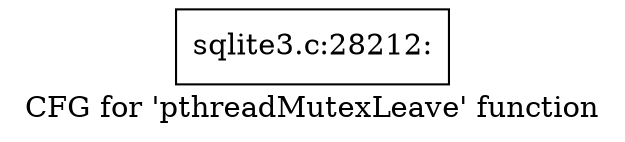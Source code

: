digraph "CFG for 'pthreadMutexLeave' function" {
	label="CFG for 'pthreadMutexLeave' function";

	Node0x55c0f6f9e420 [shape=record,label="{sqlite3.c:28212:}"];
}
